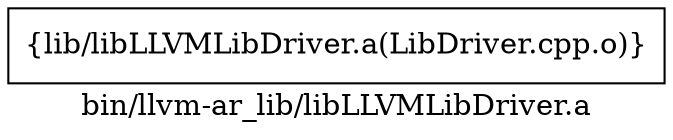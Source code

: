 digraph "bin/llvm-ar_lib/libLLVMLibDriver.a" {
	label="bin/llvm-ar_lib/libLLVMLibDriver.a";
	rankdir=LR;

	Node0x559ae42f5848 [shape=record,shape=box,group=0,label="{lib/libLLVMLibDriver.a(LibDriver.cpp.o)}"];
}

